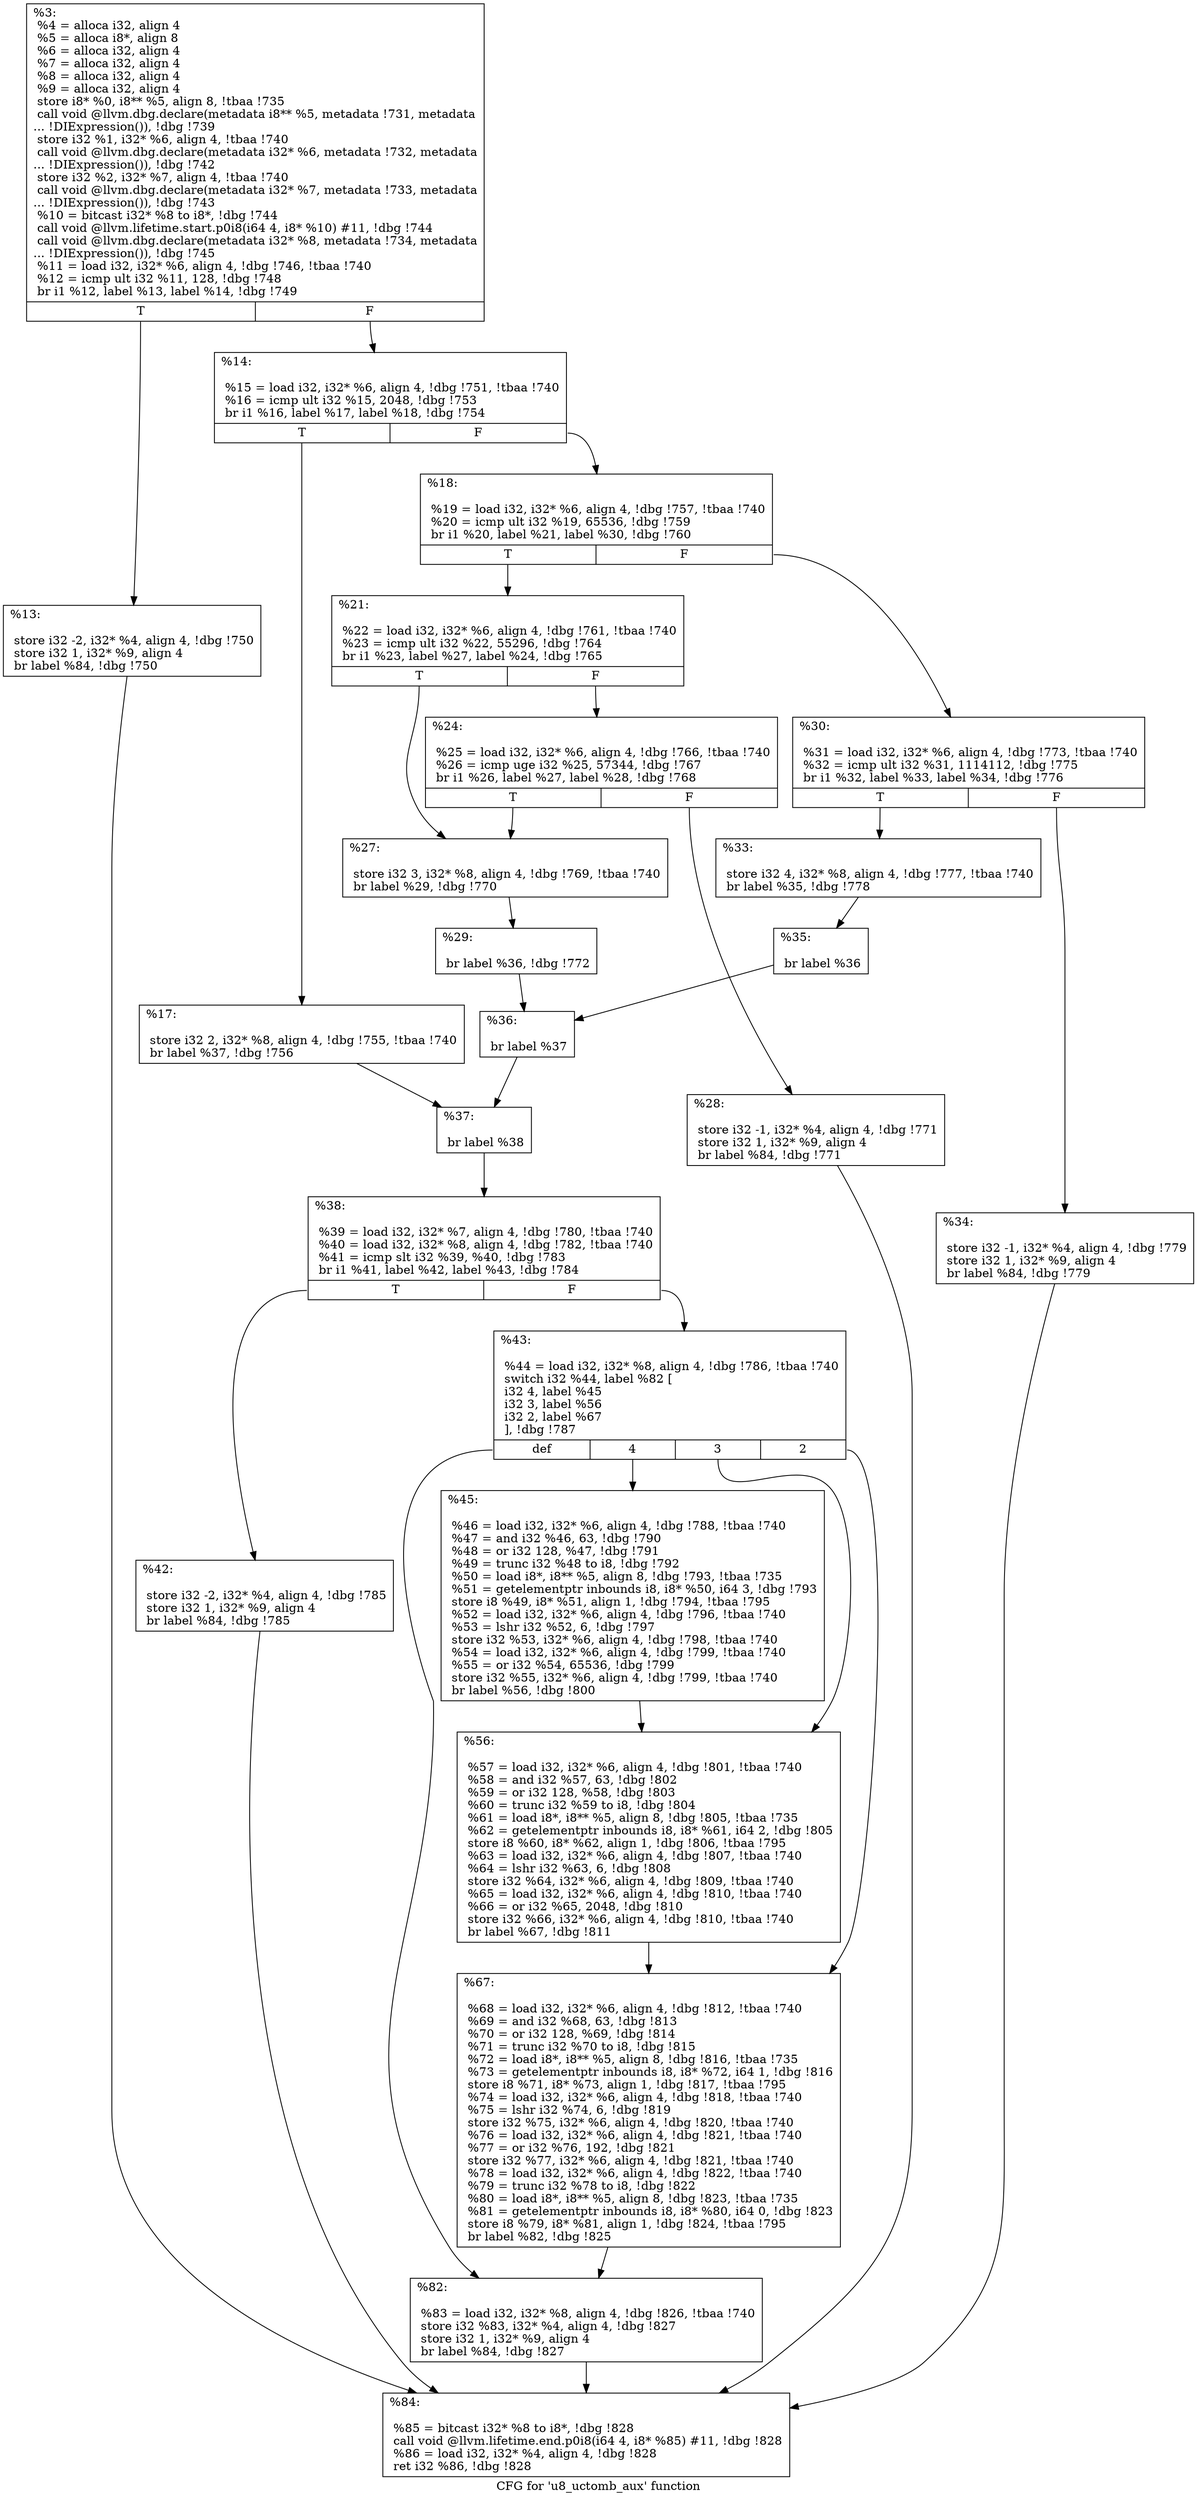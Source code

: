 digraph "CFG for 'u8_uctomb_aux' function" {
	label="CFG for 'u8_uctomb_aux' function";

	Node0x1e9af70 [shape=record,label="{%3:\l  %4 = alloca i32, align 4\l  %5 = alloca i8*, align 8\l  %6 = alloca i32, align 4\l  %7 = alloca i32, align 4\l  %8 = alloca i32, align 4\l  %9 = alloca i32, align 4\l  store i8* %0, i8** %5, align 8, !tbaa !735\l  call void @llvm.dbg.declare(metadata i8** %5, metadata !731, metadata\l... !DIExpression()), !dbg !739\l  store i32 %1, i32* %6, align 4, !tbaa !740\l  call void @llvm.dbg.declare(metadata i32* %6, metadata !732, metadata\l... !DIExpression()), !dbg !742\l  store i32 %2, i32* %7, align 4, !tbaa !740\l  call void @llvm.dbg.declare(metadata i32* %7, metadata !733, metadata\l... !DIExpression()), !dbg !743\l  %10 = bitcast i32* %8 to i8*, !dbg !744\l  call void @llvm.lifetime.start.p0i8(i64 4, i8* %10) #11, !dbg !744\l  call void @llvm.dbg.declare(metadata i32* %8, metadata !734, metadata\l... !DIExpression()), !dbg !745\l  %11 = load i32, i32* %6, align 4, !dbg !746, !tbaa !740\l  %12 = icmp ult i32 %11, 128, !dbg !748\l  br i1 %12, label %13, label %14, !dbg !749\l|{<s0>T|<s1>F}}"];
	Node0x1e9af70:s0 -> Node0x1e9ca00;
	Node0x1e9af70:s1 -> Node0x1e9ca50;
	Node0x1e9ca00 [shape=record,label="{%13:\l\l  store i32 -2, i32* %4, align 4, !dbg !750\l  store i32 1, i32* %9, align 4\l  br label %84, !dbg !750\l}"];
	Node0x1e9ca00 -> Node0x1e9d0e0;
	Node0x1e9ca50 [shape=record,label="{%14:\l\l  %15 = load i32, i32* %6, align 4, !dbg !751, !tbaa !740\l  %16 = icmp ult i32 %15, 2048, !dbg !753\l  br i1 %16, label %17, label %18, !dbg !754\l|{<s0>T|<s1>F}}"];
	Node0x1e9ca50:s0 -> Node0x1e9caa0;
	Node0x1e9ca50:s1 -> Node0x1e9caf0;
	Node0x1e9caa0 [shape=record,label="{%17:\l\l  store i32 2, i32* %8, align 4, !dbg !755, !tbaa !740\l  br label %37, !dbg !756\l}"];
	Node0x1e9caa0 -> Node0x1e9ce60;
	Node0x1e9caf0 [shape=record,label="{%18:\l\l  %19 = load i32, i32* %6, align 4, !dbg !757, !tbaa !740\l  %20 = icmp ult i32 %19, 65536, !dbg !759\l  br i1 %20, label %21, label %30, !dbg !760\l|{<s0>T|<s1>F}}"];
	Node0x1e9caf0:s0 -> Node0x1e9cb40;
	Node0x1e9caf0:s1 -> Node0x1e9ccd0;
	Node0x1e9cb40 [shape=record,label="{%21:\l\l  %22 = load i32, i32* %6, align 4, !dbg !761, !tbaa !740\l  %23 = icmp ult i32 %22, 55296, !dbg !764\l  br i1 %23, label %27, label %24, !dbg !765\l|{<s0>T|<s1>F}}"];
	Node0x1e9cb40:s0 -> Node0x1e9cbe0;
	Node0x1e9cb40:s1 -> Node0x1e9cb90;
	Node0x1e9cb90 [shape=record,label="{%24:\l\l  %25 = load i32, i32* %6, align 4, !dbg !766, !tbaa !740\l  %26 = icmp uge i32 %25, 57344, !dbg !767\l  br i1 %26, label %27, label %28, !dbg !768\l|{<s0>T|<s1>F}}"];
	Node0x1e9cb90:s0 -> Node0x1e9cbe0;
	Node0x1e9cb90:s1 -> Node0x1e9cc30;
	Node0x1e9cbe0 [shape=record,label="{%27:\l\l  store i32 3, i32* %8, align 4, !dbg !769, !tbaa !740\l  br label %29, !dbg !770\l}"];
	Node0x1e9cbe0 -> Node0x1e9cc80;
	Node0x1e9cc30 [shape=record,label="{%28:\l\l  store i32 -1, i32* %4, align 4, !dbg !771\l  store i32 1, i32* %9, align 4\l  br label %84, !dbg !771\l}"];
	Node0x1e9cc30 -> Node0x1e9d0e0;
	Node0x1e9cc80 [shape=record,label="{%29:\l\l  br label %36, !dbg !772\l}"];
	Node0x1e9cc80 -> Node0x1e9ce10;
	Node0x1e9ccd0 [shape=record,label="{%30:\l\l  %31 = load i32, i32* %6, align 4, !dbg !773, !tbaa !740\l  %32 = icmp ult i32 %31, 1114112, !dbg !775\l  br i1 %32, label %33, label %34, !dbg !776\l|{<s0>T|<s1>F}}"];
	Node0x1e9ccd0:s0 -> Node0x1e9cd20;
	Node0x1e9ccd0:s1 -> Node0x1e9cd70;
	Node0x1e9cd20 [shape=record,label="{%33:\l\l  store i32 4, i32* %8, align 4, !dbg !777, !tbaa !740\l  br label %35, !dbg !778\l}"];
	Node0x1e9cd20 -> Node0x1e9cdc0;
	Node0x1e9cd70 [shape=record,label="{%34:\l\l  store i32 -1, i32* %4, align 4, !dbg !779\l  store i32 1, i32* %9, align 4\l  br label %84, !dbg !779\l}"];
	Node0x1e9cd70 -> Node0x1e9d0e0;
	Node0x1e9cdc0 [shape=record,label="{%35:\l\l  br label %36\l}"];
	Node0x1e9cdc0 -> Node0x1e9ce10;
	Node0x1e9ce10 [shape=record,label="{%36:\l\l  br label %37\l}"];
	Node0x1e9ce10 -> Node0x1e9ce60;
	Node0x1e9ce60 [shape=record,label="{%37:\l\l  br label %38\l}"];
	Node0x1e9ce60 -> Node0x1e9ceb0;
	Node0x1e9ceb0 [shape=record,label="{%38:\l\l  %39 = load i32, i32* %7, align 4, !dbg !780, !tbaa !740\l  %40 = load i32, i32* %8, align 4, !dbg !782, !tbaa !740\l  %41 = icmp slt i32 %39, %40, !dbg !783\l  br i1 %41, label %42, label %43, !dbg !784\l|{<s0>T|<s1>F}}"];
	Node0x1e9ceb0:s0 -> Node0x1e9cf00;
	Node0x1e9ceb0:s1 -> Node0x1e9cf50;
	Node0x1e9cf00 [shape=record,label="{%42:\l\l  store i32 -2, i32* %4, align 4, !dbg !785\l  store i32 1, i32* %9, align 4\l  br label %84, !dbg !785\l}"];
	Node0x1e9cf00 -> Node0x1e9d0e0;
	Node0x1e9cf50 [shape=record,label="{%43:\l\l  %44 = load i32, i32* %8, align 4, !dbg !786, !tbaa !740\l  switch i32 %44, label %82 [\l    i32 4, label %45\l    i32 3, label %56\l    i32 2, label %67\l  ], !dbg !787\l|{<s0>def|<s1>4|<s2>3|<s3>2}}"];
	Node0x1e9cf50:s0 -> Node0x1e9d090;
	Node0x1e9cf50:s1 -> Node0x1e9cfa0;
	Node0x1e9cf50:s2 -> Node0x1e9cff0;
	Node0x1e9cf50:s3 -> Node0x1e9d040;
	Node0x1e9cfa0 [shape=record,label="{%45:\l\l  %46 = load i32, i32* %6, align 4, !dbg !788, !tbaa !740\l  %47 = and i32 %46, 63, !dbg !790\l  %48 = or i32 128, %47, !dbg !791\l  %49 = trunc i32 %48 to i8, !dbg !792\l  %50 = load i8*, i8** %5, align 8, !dbg !793, !tbaa !735\l  %51 = getelementptr inbounds i8, i8* %50, i64 3, !dbg !793\l  store i8 %49, i8* %51, align 1, !dbg !794, !tbaa !795\l  %52 = load i32, i32* %6, align 4, !dbg !796, !tbaa !740\l  %53 = lshr i32 %52, 6, !dbg !797\l  store i32 %53, i32* %6, align 4, !dbg !798, !tbaa !740\l  %54 = load i32, i32* %6, align 4, !dbg !799, !tbaa !740\l  %55 = or i32 %54, 65536, !dbg !799\l  store i32 %55, i32* %6, align 4, !dbg !799, !tbaa !740\l  br label %56, !dbg !800\l}"];
	Node0x1e9cfa0 -> Node0x1e9cff0;
	Node0x1e9cff0 [shape=record,label="{%56:\l\l  %57 = load i32, i32* %6, align 4, !dbg !801, !tbaa !740\l  %58 = and i32 %57, 63, !dbg !802\l  %59 = or i32 128, %58, !dbg !803\l  %60 = trunc i32 %59 to i8, !dbg !804\l  %61 = load i8*, i8** %5, align 8, !dbg !805, !tbaa !735\l  %62 = getelementptr inbounds i8, i8* %61, i64 2, !dbg !805\l  store i8 %60, i8* %62, align 1, !dbg !806, !tbaa !795\l  %63 = load i32, i32* %6, align 4, !dbg !807, !tbaa !740\l  %64 = lshr i32 %63, 6, !dbg !808\l  store i32 %64, i32* %6, align 4, !dbg !809, !tbaa !740\l  %65 = load i32, i32* %6, align 4, !dbg !810, !tbaa !740\l  %66 = or i32 %65, 2048, !dbg !810\l  store i32 %66, i32* %6, align 4, !dbg !810, !tbaa !740\l  br label %67, !dbg !811\l}"];
	Node0x1e9cff0 -> Node0x1e9d040;
	Node0x1e9d040 [shape=record,label="{%67:\l\l  %68 = load i32, i32* %6, align 4, !dbg !812, !tbaa !740\l  %69 = and i32 %68, 63, !dbg !813\l  %70 = or i32 128, %69, !dbg !814\l  %71 = trunc i32 %70 to i8, !dbg !815\l  %72 = load i8*, i8** %5, align 8, !dbg !816, !tbaa !735\l  %73 = getelementptr inbounds i8, i8* %72, i64 1, !dbg !816\l  store i8 %71, i8* %73, align 1, !dbg !817, !tbaa !795\l  %74 = load i32, i32* %6, align 4, !dbg !818, !tbaa !740\l  %75 = lshr i32 %74, 6, !dbg !819\l  store i32 %75, i32* %6, align 4, !dbg !820, !tbaa !740\l  %76 = load i32, i32* %6, align 4, !dbg !821, !tbaa !740\l  %77 = or i32 %76, 192, !dbg !821\l  store i32 %77, i32* %6, align 4, !dbg !821, !tbaa !740\l  %78 = load i32, i32* %6, align 4, !dbg !822, !tbaa !740\l  %79 = trunc i32 %78 to i8, !dbg !822\l  %80 = load i8*, i8** %5, align 8, !dbg !823, !tbaa !735\l  %81 = getelementptr inbounds i8, i8* %80, i64 0, !dbg !823\l  store i8 %79, i8* %81, align 1, !dbg !824, !tbaa !795\l  br label %82, !dbg !825\l}"];
	Node0x1e9d040 -> Node0x1e9d090;
	Node0x1e9d090 [shape=record,label="{%82:\l\l  %83 = load i32, i32* %8, align 4, !dbg !826, !tbaa !740\l  store i32 %83, i32* %4, align 4, !dbg !827\l  store i32 1, i32* %9, align 4\l  br label %84, !dbg !827\l}"];
	Node0x1e9d090 -> Node0x1e9d0e0;
	Node0x1e9d0e0 [shape=record,label="{%84:\l\l  %85 = bitcast i32* %8 to i8*, !dbg !828\l  call void @llvm.lifetime.end.p0i8(i64 4, i8* %85) #11, !dbg !828\l  %86 = load i32, i32* %4, align 4, !dbg !828\l  ret i32 %86, !dbg !828\l}"];
}
